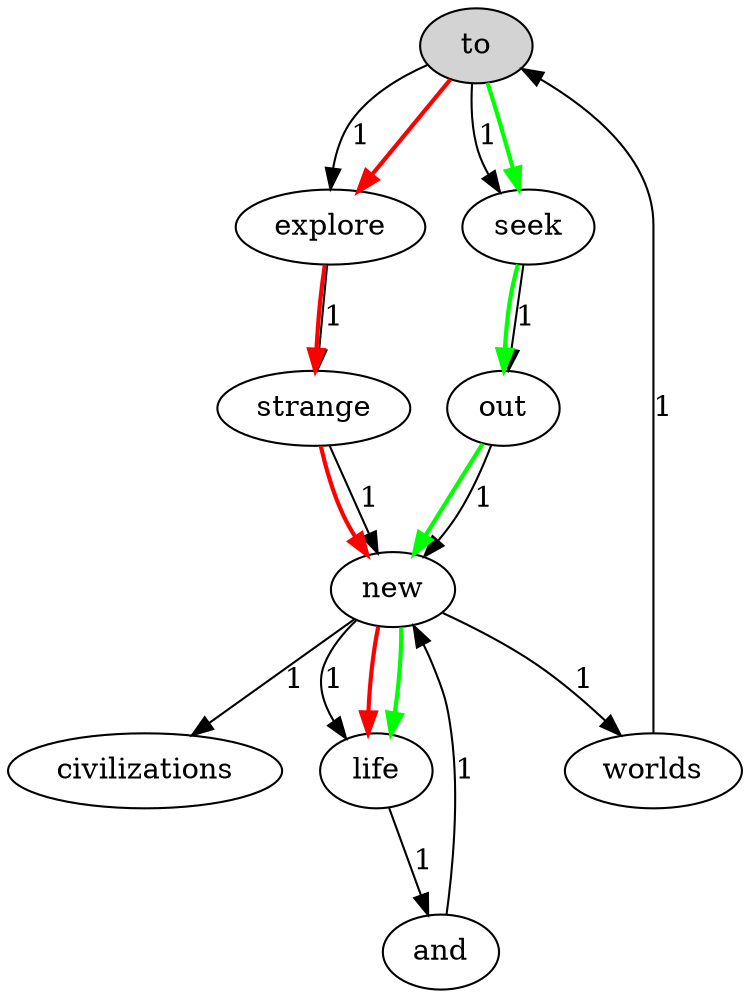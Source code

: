 digraph G {
	to [style=filled, fillcolor=lightgray];
	new -> worlds [label="1"];
	new -> civilizations [label="1"];
	new -> life [label="1"];
	worlds -> to [label="1"];
	explore -> strange [label="1"];
	and -> new [label="1"];
	to -> explore [label="1"];
	to -> seek [label="1"];
	seek -> out [label="1"];
	strange -> new [label="1"];
	life -> and [label="1"];
	out -> new [label="1"];
	to -> explore [color="red", penwidth=2];
	explore -> strange [color="red", penwidth=2];
	strange -> new [color="red", penwidth=2];
	new -> life [color="red", penwidth=2];
	to -> seek [color="green", penwidth=2];
	seek -> out [color="green", penwidth=2];
	out -> new [color="green", penwidth=2];
	new -> life [color="green", penwidth=2];
}

